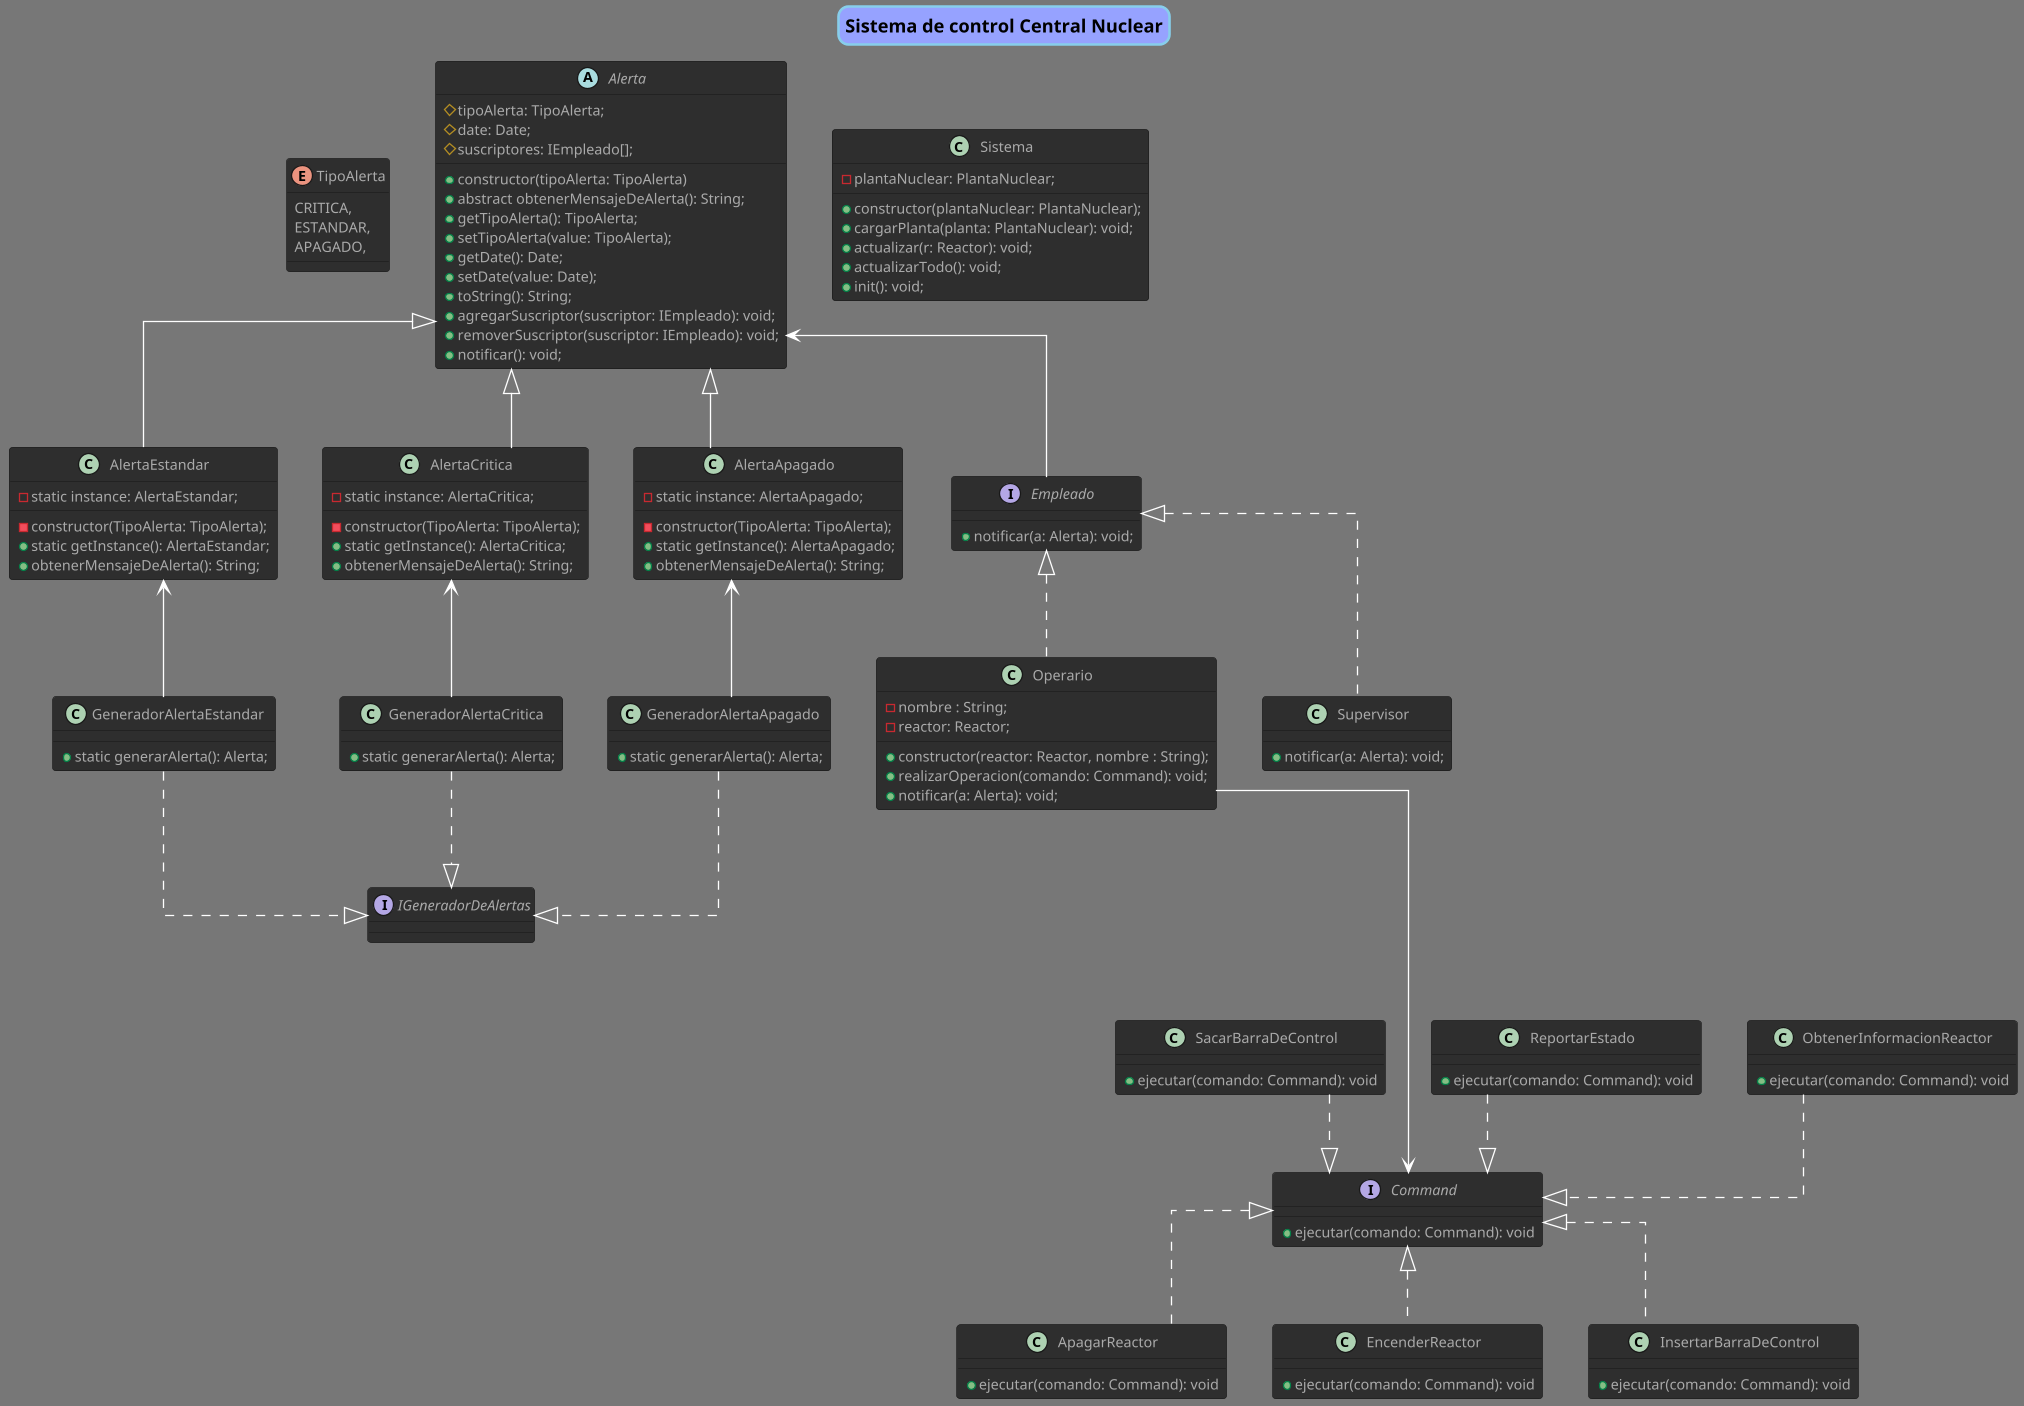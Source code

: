 @startuml Tp

title "Sistema de control Central Nuclear"
!theme reddress-darkblue
scale 1.3
skinparam Linetype ortho

skinparam titleBorderRoundCorner 15
skinparam titleBorderThickness 2
skinparam titleBorderColor skyBlue
skinparam titleBackgroundColor #96a2ff



interface Command {
    +ejecutar(comando: Command): void
}

class ApagarReactor {
    +ejecutar(comando: Command): void
}

class EncenderReactor {
    +ejecutar(comando: Command): void
}

class InsertarBarraDeControl {
    +ejecutar(comando: Command): void
}

class ObtenerInformacionReactor {
    +ejecutar(comando: Command): void
}

class ReportarEstado {
    +ejecutar(comando: Command): void
}

class SacarBarraDeControl {
    +ejecutar(comando: Command): void
}

abstract class Alerta {
    #tipoAlerta: TipoAlerta;
    #date: Date;
    #suscriptores: IEmpleado[];

    +constructor(tipoAlerta: TipoAlerta)
    +abstract obtenerMensajeDeAlerta(): String;
    +getTipoAlerta(): TipoAlerta;
    +setTipoAlerta(value: TipoAlerta);
    +getDate(): Date;
    +setDate(value: Date);
    +toString(): String;
    +agregarSuscriptor(suscriptor: IEmpleado): void;
    +removerSuscriptor(suscriptor: IEmpleado): void;
    +notificar(): void;
}

class AlertaApagado {
    -static instance: AlertaApagado;

    -constructor(TipoAlerta: TipoAlerta);
    +static getInstance(): AlertaApagado;
    +obtenerMensajeDeAlerta(): String;
}

class AlertaCritica {
    -static instance: AlertaCritica;

    -constructor(TipoAlerta: TipoAlerta);
    +static getInstance(): AlertaCritica;
    +obtenerMensajeDeAlerta(): String;
}

class AlertaEstandar {
    -static instance: AlertaEstandar;

    -constructor(TipoAlerta: TipoAlerta);
    +static getInstance(): AlertaEstandar;
    +obtenerMensajeDeAlerta(): String;
}

interface IGeneradorDeAlertas {
    
}

class GeneradorAlertaApagado {
    +static generarAlerta(): Alerta;
}

class GeneradorAlertaCritica {
    +static generarAlerta(): Alerta;
}

class GeneradorAlertaEstandar {
    +static generarAlerta(): Alerta;
}

enum TipoAlerta {
    CRITICA,
    ESTANDAR,
    APAGADO,
}

interface Empleado {
    +notificar(a: Alerta): void;
}

class Operario {
    -nombre : String;
    -reactor: Reactor;

    +constructor(reactor: Reactor, nombre : String);
    +realizarOperacion(comando: Command): void;
    +notificar(a: Alerta): void;
}

class Supervisor {
    +notificar(a: Alerta): void;
}

class Sistema {
    -plantaNuclear: PlantaNuclear;

    +constructor(plantaNuclear: PlantaNuclear);
    +cargarPlanta(planta: PlantaNuclear): void;
    +actualizar(r: Reactor): void;
    +actualizarTodo(): void;
    +init(): void;
}


' Relaciones
Command <|.. ApagarReactor
Command <|.. EncenderReactor
Command <|.. InsertarBarraDeControl
Command <|.u. ObtenerInformacionReactor
Command <|.u. ReportarEstado
Command <|.u. SacarBarraDeControl

Operario ----> Command

Alerta <|-- AlertaApagado
Alerta <|-- AlertaCritica
Alerta <|-- AlertaEstandar
Alerta -l[hidden]- TipoAlerta
Alerta <-- Empleado

IGeneradorDeAlertas <|.u. GeneradorAlertaApagado
IGeneradorDeAlertas <|.u. GeneradorAlertaCritica
IGeneradorDeAlertas <|.u. GeneradorAlertaEstandar

GeneradorAlertaApagado -u-> AlertaApagado
GeneradorAlertaCritica -u-> AlertaCritica
GeneradorAlertaEstandar -u-> AlertaEstandar

Empleado <|.. Operario
Empleado <|.. Supervisor

@enduml